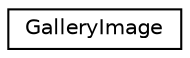 digraph "Graphical Class Hierarchy"
{
  edge [fontname="Helvetica",fontsize="10",labelfontname="Helvetica",labelfontsize="10"];
  node [fontname="Helvetica",fontsize="10",shape=record];
  rankdir="LR";
  Node0 [label="GalleryImage",height=0.2,width=0.4,color="black", fillcolor="white", style="filled",URL="$classGalleryImage.html"];
}
